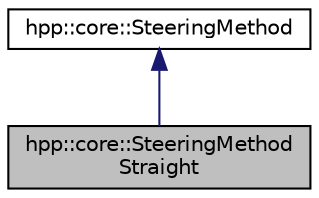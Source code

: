 digraph "hpp::core::SteeringMethodStraight"
{
  edge [fontname="Helvetica",fontsize="10",labelfontname="Helvetica",labelfontsize="10"];
  node [fontname="Helvetica",fontsize="10",shape=record];
  Node1 [label="hpp::core::SteeringMethod\lStraight",height=0.2,width=0.4,color="black", fillcolor="grey75", style="filled" fontcolor="black"];
  Node2 -> Node1 [dir="back",color="midnightblue",fontsize="10",style="solid",fontname="Helvetica"];
  Node2 [label="hpp::core::SteeringMethod",height=0.2,width=0.4,color="black", fillcolor="white", style="filled",URL="$a00050.html",tooltip="Steering method. "];
}
